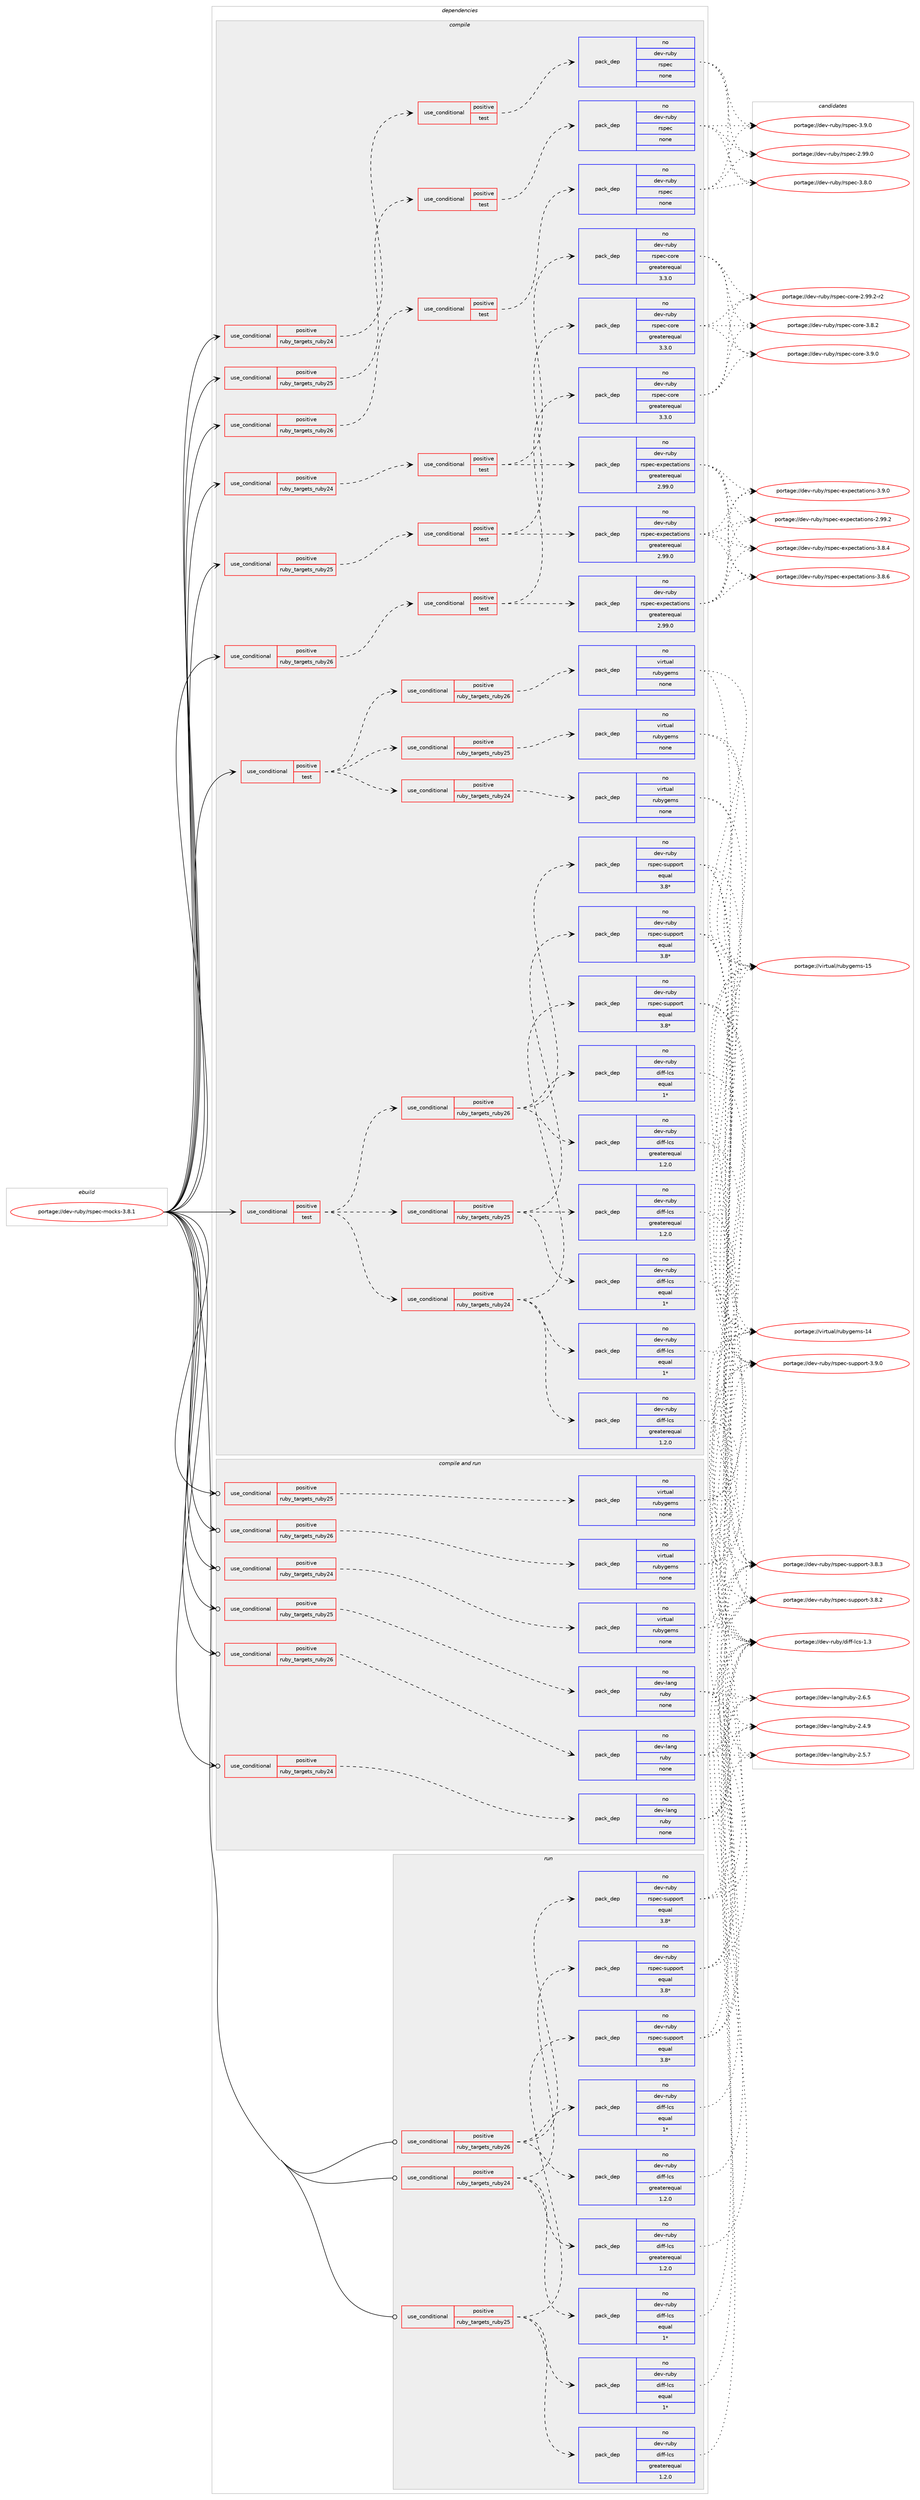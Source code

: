 digraph prolog {

# *************
# Graph options
# *************

newrank=true;
concentrate=true;
compound=true;
graph [rankdir=LR,fontname=Helvetica,fontsize=10,ranksep=1.5];#, ranksep=2.5, nodesep=0.2];
edge  [arrowhead=vee];
node  [fontname=Helvetica,fontsize=10];

# **********
# The ebuild
# **********

subgraph cluster_leftcol {
color=gray;
rank=same;
label=<<i>ebuild</i>>;
id [label="portage://dev-ruby/rspec-mocks-3.8.1", color=red, width=4, href="../dev-ruby/rspec-mocks-3.8.1.svg"];
}

# ****************
# The dependencies
# ****************

subgraph cluster_midcol {
color=gray;
label=<<i>dependencies</i>>;
subgraph cluster_compile {
fillcolor="#eeeeee";
style=filled;
label=<<i>compile</i>>;
subgraph cond62727 {
dependency241600 [label=<<TABLE BORDER="0" CELLBORDER="1" CELLSPACING="0" CELLPADDING="4"><TR><TD ROWSPAN="3" CELLPADDING="10">use_conditional</TD></TR><TR><TD>positive</TD></TR><TR><TD>ruby_targets_ruby24</TD></TR></TABLE>>, shape=none, color=red];
subgraph cond62728 {
dependency241601 [label=<<TABLE BORDER="0" CELLBORDER="1" CELLSPACING="0" CELLPADDING="4"><TR><TD ROWSPAN="3" CELLPADDING="10">use_conditional</TD></TR><TR><TD>positive</TD></TR><TR><TD>test</TD></TR></TABLE>>, shape=none, color=red];
subgraph pack175328 {
dependency241602 [label=<<TABLE BORDER="0" CELLBORDER="1" CELLSPACING="0" CELLPADDING="4" WIDTH="220"><TR><TD ROWSPAN="6" CELLPADDING="30">pack_dep</TD></TR><TR><TD WIDTH="110">no</TD></TR><TR><TD>dev-ruby</TD></TR><TR><TD>rspec</TD></TR><TR><TD>none</TD></TR><TR><TD></TD></TR></TABLE>>, shape=none, color=blue];
}
dependency241601:e -> dependency241602:w [weight=20,style="dashed",arrowhead="vee"];
}
dependency241600:e -> dependency241601:w [weight=20,style="dashed",arrowhead="vee"];
}
id:e -> dependency241600:w [weight=20,style="solid",arrowhead="vee"];
subgraph cond62729 {
dependency241603 [label=<<TABLE BORDER="0" CELLBORDER="1" CELLSPACING="0" CELLPADDING="4"><TR><TD ROWSPAN="3" CELLPADDING="10">use_conditional</TD></TR><TR><TD>positive</TD></TR><TR><TD>ruby_targets_ruby24</TD></TR></TABLE>>, shape=none, color=red];
subgraph cond62730 {
dependency241604 [label=<<TABLE BORDER="0" CELLBORDER="1" CELLSPACING="0" CELLPADDING="4"><TR><TD ROWSPAN="3" CELLPADDING="10">use_conditional</TD></TR><TR><TD>positive</TD></TR><TR><TD>test</TD></TR></TABLE>>, shape=none, color=red];
subgraph pack175329 {
dependency241605 [label=<<TABLE BORDER="0" CELLBORDER="1" CELLSPACING="0" CELLPADDING="4" WIDTH="220"><TR><TD ROWSPAN="6" CELLPADDING="30">pack_dep</TD></TR><TR><TD WIDTH="110">no</TD></TR><TR><TD>dev-ruby</TD></TR><TR><TD>rspec-core</TD></TR><TR><TD>greaterequal</TD></TR><TR><TD>3.3.0</TD></TR></TABLE>>, shape=none, color=blue];
}
dependency241604:e -> dependency241605:w [weight=20,style="dashed",arrowhead="vee"];
subgraph pack175330 {
dependency241606 [label=<<TABLE BORDER="0" CELLBORDER="1" CELLSPACING="0" CELLPADDING="4" WIDTH="220"><TR><TD ROWSPAN="6" CELLPADDING="30">pack_dep</TD></TR><TR><TD WIDTH="110">no</TD></TR><TR><TD>dev-ruby</TD></TR><TR><TD>rspec-expectations</TD></TR><TR><TD>greaterequal</TD></TR><TR><TD>2.99.0</TD></TR></TABLE>>, shape=none, color=blue];
}
dependency241604:e -> dependency241606:w [weight=20,style="dashed",arrowhead="vee"];
}
dependency241603:e -> dependency241604:w [weight=20,style="dashed",arrowhead="vee"];
}
id:e -> dependency241603:w [weight=20,style="solid",arrowhead="vee"];
subgraph cond62731 {
dependency241607 [label=<<TABLE BORDER="0" CELLBORDER="1" CELLSPACING="0" CELLPADDING="4"><TR><TD ROWSPAN="3" CELLPADDING="10">use_conditional</TD></TR><TR><TD>positive</TD></TR><TR><TD>ruby_targets_ruby25</TD></TR></TABLE>>, shape=none, color=red];
subgraph cond62732 {
dependency241608 [label=<<TABLE BORDER="0" CELLBORDER="1" CELLSPACING="0" CELLPADDING="4"><TR><TD ROWSPAN="3" CELLPADDING="10">use_conditional</TD></TR><TR><TD>positive</TD></TR><TR><TD>test</TD></TR></TABLE>>, shape=none, color=red];
subgraph pack175331 {
dependency241609 [label=<<TABLE BORDER="0" CELLBORDER="1" CELLSPACING="0" CELLPADDING="4" WIDTH="220"><TR><TD ROWSPAN="6" CELLPADDING="30">pack_dep</TD></TR><TR><TD WIDTH="110">no</TD></TR><TR><TD>dev-ruby</TD></TR><TR><TD>rspec</TD></TR><TR><TD>none</TD></TR><TR><TD></TD></TR></TABLE>>, shape=none, color=blue];
}
dependency241608:e -> dependency241609:w [weight=20,style="dashed",arrowhead="vee"];
}
dependency241607:e -> dependency241608:w [weight=20,style="dashed",arrowhead="vee"];
}
id:e -> dependency241607:w [weight=20,style="solid",arrowhead="vee"];
subgraph cond62733 {
dependency241610 [label=<<TABLE BORDER="0" CELLBORDER="1" CELLSPACING="0" CELLPADDING="4"><TR><TD ROWSPAN="3" CELLPADDING="10">use_conditional</TD></TR><TR><TD>positive</TD></TR><TR><TD>ruby_targets_ruby25</TD></TR></TABLE>>, shape=none, color=red];
subgraph cond62734 {
dependency241611 [label=<<TABLE BORDER="0" CELLBORDER="1" CELLSPACING="0" CELLPADDING="4"><TR><TD ROWSPAN="3" CELLPADDING="10">use_conditional</TD></TR><TR><TD>positive</TD></TR><TR><TD>test</TD></TR></TABLE>>, shape=none, color=red];
subgraph pack175332 {
dependency241612 [label=<<TABLE BORDER="0" CELLBORDER="1" CELLSPACING="0" CELLPADDING="4" WIDTH="220"><TR><TD ROWSPAN="6" CELLPADDING="30">pack_dep</TD></TR><TR><TD WIDTH="110">no</TD></TR><TR><TD>dev-ruby</TD></TR><TR><TD>rspec-core</TD></TR><TR><TD>greaterequal</TD></TR><TR><TD>3.3.0</TD></TR></TABLE>>, shape=none, color=blue];
}
dependency241611:e -> dependency241612:w [weight=20,style="dashed",arrowhead="vee"];
subgraph pack175333 {
dependency241613 [label=<<TABLE BORDER="0" CELLBORDER="1" CELLSPACING="0" CELLPADDING="4" WIDTH="220"><TR><TD ROWSPAN="6" CELLPADDING="30">pack_dep</TD></TR><TR><TD WIDTH="110">no</TD></TR><TR><TD>dev-ruby</TD></TR><TR><TD>rspec-expectations</TD></TR><TR><TD>greaterequal</TD></TR><TR><TD>2.99.0</TD></TR></TABLE>>, shape=none, color=blue];
}
dependency241611:e -> dependency241613:w [weight=20,style="dashed",arrowhead="vee"];
}
dependency241610:e -> dependency241611:w [weight=20,style="dashed",arrowhead="vee"];
}
id:e -> dependency241610:w [weight=20,style="solid",arrowhead="vee"];
subgraph cond62735 {
dependency241614 [label=<<TABLE BORDER="0" CELLBORDER="1" CELLSPACING="0" CELLPADDING="4"><TR><TD ROWSPAN="3" CELLPADDING="10">use_conditional</TD></TR><TR><TD>positive</TD></TR><TR><TD>ruby_targets_ruby26</TD></TR></TABLE>>, shape=none, color=red];
subgraph cond62736 {
dependency241615 [label=<<TABLE BORDER="0" CELLBORDER="1" CELLSPACING="0" CELLPADDING="4"><TR><TD ROWSPAN="3" CELLPADDING="10">use_conditional</TD></TR><TR><TD>positive</TD></TR><TR><TD>test</TD></TR></TABLE>>, shape=none, color=red];
subgraph pack175334 {
dependency241616 [label=<<TABLE BORDER="0" CELLBORDER="1" CELLSPACING="0" CELLPADDING="4" WIDTH="220"><TR><TD ROWSPAN="6" CELLPADDING="30">pack_dep</TD></TR><TR><TD WIDTH="110">no</TD></TR><TR><TD>dev-ruby</TD></TR><TR><TD>rspec</TD></TR><TR><TD>none</TD></TR><TR><TD></TD></TR></TABLE>>, shape=none, color=blue];
}
dependency241615:e -> dependency241616:w [weight=20,style="dashed",arrowhead="vee"];
}
dependency241614:e -> dependency241615:w [weight=20,style="dashed",arrowhead="vee"];
}
id:e -> dependency241614:w [weight=20,style="solid",arrowhead="vee"];
subgraph cond62737 {
dependency241617 [label=<<TABLE BORDER="0" CELLBORDER="1" CELLSPACING="0" CELLPADDING="4"><TR><TD ROWSPAN="3" CELLPADDING="10">use_conditional</TD></TR><TR><TD>positive</TD></TR><TR><TD>ruby_targets_ruby26</TD></TR></TABLE>>, shape=none, color=red];
subgraph cond62738 {
dependency241618 [label=<<TABLE BORDER="0" CELLBORDER="1" CELLSPACING="0" CELLPADDING="4"><TR><TD ROWSPAN="3" CELLPADDING="10">use_conditional</TD></TR><TR><TD>positive</TD></TR><TR><TD>test</TD></TR></TABLE>>, shape=none, color=red];
subgraph pack175335 {
dependency241619 [label=<<TABLE BORDER="0" CELLBORDER="1" CELLSPACING="0" CELLPADDING="4" WIDTH="220"><TR><TD ROWSPAN="6" CELLPADDING="30">pack_dep</TD></TR><TR><TD WIDTH="110">no</TD></TR><TR><TD>dev-ruby</TD></TR><TR><TD>rspec-core</TD></TR><TR><TD>greaterequal</TD></TR><TR><TD>3.3.0</TD></TR></TABLE>>, shape=none, color=blue];
}
dependency241618:e -> dependency241619:w [weight=20,style="dashed",arrowhead="vee"];
subgraph pack175336 {
dependency241620 [label=<<TABLE BORDER="0" CELLBORDER="1" CELLSPACING="0" CELLPADDING="4" WIDTH="220"><TR><TD ROWSPAN="6" CELLPADDING="30">pack_dep</TD></TR><TR><TD WIDTH="110">no</TD></TR><TR><TD>dev-ruby</TD></TR><TR><TD>rspec-expectations</TD></TR><TR><TD>greaterequal</TD></TR><TR><TD>2.99.0</TD></TR></TABLE>>, shape=none, color=blue];
}
dependency241618:e -> dependency241620:w [weight=20,style="dashed",arrowhead="vee"];
}
dependency241617:e -> dependency241618:w [weight=20,style="dashed",arrowhead="vee"];
}
id:e -> dependency241617:w [weight=20,style="solid",arrowhead="vee"];
subgraph cond62739 {
dependency241621 [label=<<TABLE BORDER="0" CELLBORDER="1" CELLSPACING="0" CELLPADDING="4"><TR><TD ROWSPAN="3" CELLPADDING="10">use_conditional</TD></TR><TR><TD>positive</TD></TR><TR><TD>test</TD></TR></TABLE>>, shape=none, color=red];
subgraph cond62740 {
dependency241622 [label=<<TABLE BORDER="0" CELLBORDER="1" CELLSPACING="0" CELLPADDING="4"><TR><TD ROWSPAN="3" CELLPADDING="10">use_conditional</TD></TR><TR><TD>positive</TD></TR><TR><TD>ruby_targets_ruby24</TD></TR></TABLE>>, shape=none, color=red];
subgraph pack175337 {
dependency241623 [label=<<TABLE BORDER="0" CELLBORDER="1" CELLSPACING="0" CELLPADDING="4" WIDTH="220"><TR><TD ROWSPAN="6" CELLPADDING="30">pack_dep</TD></TR><TR><TD WIDTH="110">no</TD></TR><TR><TD>dev-ruby</TD></TR><TR><TD>rspec-support</TD></TR><TR><TD>equal</TD></TR><TR><TD>3.8*</TD></TR></TABLE>>, shape=none, color=blue];
}
dependency241622:e -> dependency241623:w [weight=20,style="dashed",arrowhead="vee"];
subgraph pack175338 {
dependency241624 [label=<<TABLE BORDER="0" CELLBORDER="1" CELLSPACING="0" CELLPADDING="4" WIDTH="220"><TR><TD ROWSPAN="6" CELLPADDING="30">pack_dep</TD></TR><TR><TD WIDTH="110">no</TD></TR><TR><TD>dev-ruby</TD></TR><TR><TD>diff-lcs</TD></TR><TR><TD>greaterequal</TD></TR><TR><TD>1.2.0</TD></TR></TABLE>>, shape=none, color=blue];
}
dependency241622:e -> dependency241624:w [weight=20,style="dashed",arrowhead="vee"];
subgraph pack175339 {
dependency241625 [label=<<TABLE BORDER="0" CELLBORDER="1" CELLSPACING="0" CELLPADDING="4" WIDTH="220"><TR><TD ROWSPAN="6" CELLPADDING="30">pack_dep</TD></TR><TR><TD WIDTH="110">no</TD></TR><TR><TD>dev-ruby</TD></TR><TR><TD>diff-lcs</TD></TR><TR><TD>equal</TD></TR><TR><TD>1*</TD></TR></TABLE>>, shape=none, color=blue];
}
dependency241622:e -> dependency241625:w [weight=20,style="dashed",arrowhead="vee"];
}
dependency241621:e -> dependency241622:w [weight=20,style="dashed",arrowhead="vee"];
subgraph cond62741 {
dependency241626 [label=<<TABLE BORDER="0" CELLBORDER="1" CELLSPACING="0" CELLPADDING="4"><TR><TD ROWSPAN="3" CELLPADDING="10">use_conditional</TD></TR><TR><TD>positive</TD></TR><TR><TD>ruby_targets_ruby25</TD></TR></TABLE>>, shape=none, color=red];
subgraph pack175340 {
dependency241627 [label=<<TABLE BORDER="0" CELLBORDER="1" CELLSPACING="0" CELLPADDING="4" WIDTH="220"><TR><TD ROWSPAN="6" CELLPADDING="30">pack_dep</TD></TR><TR><TD WIDTH="110">no</TD></TR><TR><TD>dev-ruby</TD></TR><TR><TD>rspec-support</TD></TR><TR><TD>equal</TD></TR><TR><TD>3.8*</TD></TR></TABLE>>, shape=none, color=blue];
}
dependency241626:e -> dependency241627:w [weight=20,style="dashed",arrowhead="vee"];
subgraph pack175341 {
dependency241628 [label=<<TABLE BORDER="0" CELLBORDER="1" CELLSPACING="0" CELLPADDING="4" WIDTH="220"><TR><TD ROWSPAN="6" CELLPADDING="30">pack_dep</TD></TR><TR><TD WIDTH="110">no</TD></TR><TR><TD>dev-ruby</TD></TR><TR><TD>diff-lcs</TD></TR><TR><TD>greaterequal</TD></TR><TR><TD>1.2.0</TD></TR></TABLE>>, shape=none, color=blue];
}
dependency241626:e -> dependency241628:w [weight=20,style="dashed",arrowhead="vee"];
subgraph pack175342 {
dependency241629 [label=<<TABLE BORDER="0" CELLBORDER="1" CELLSPACING="0" CELLPADDING="4" WIDTH="220"><TR><TD ROWSPAN="6" CELLPADDING="30">pack_dep</TD></TR><TR><TD WIDTH="110">no</TD></TR><TR><TD>dev-ruby</TD></TR><TR><TD>diff-lcs</TD></TR><TR><TD>equal</TD></TR><TR><TD>1*</TD></TR></TABLE>>, shape=none, color=blue];
}
dependency241626:e -> dependency241629:w [weight=20,style="dashed",arrowhead="vee"];
}
dependency241621:e -> dependency241626:w [weight=20,style="dashed",arrowhead="vee"];
subgraph cond62742 {
dependency241630 [label=<<TABLE BORDER="0" CELLBORDER="1" CELLSPACING="0" CELLPADDING="4"><TR><TD ROWSPAN="3" CELLPADDING="10">use_conditional</TD></TR><TR><TD>positive</TD></TR><TR><TD>ruby_targets_ruby26</TD></TR></TABLE>>, shape=none, color=red];
subgraph pack175343 {
dependency241631 [label=<<TABLE BORDER="0" CELLBORDER="1" CELLSPACING="0" CELLPADDING="4" WIDTH="220"><TR><TD ROWSPAN="6" CELLPADDING="30">pack_dep</TD></TR><TR><TD WIDTH="110">no</TD></TR><TR><TD>dev-ruby</TD></TR><TR><TD>rspec-support</TD></TR><TR><TD>equal</TD></TR><TR><TD>3.8*</TD></TR></TABLE>>, shape=none, color=blue];
}
dependency241630:e -> dependency241631:w [weight=20,style="dashed",arrowhead="vee"];
subgraph pack175344 {
dependency241632 [label=<<TABLE BORDER="0" CELLBORDER="1" CELLSPACING="0" CELLPADDING="4" WIDTH="220"><TR><TD ROWSPAN="6" CELLPADDING="30">pack_dep</TD></TR><TR><TD WIDTH="110">no</TD></TR><TR><TD>dev-ruby</TD></TR><TR><TD>diff-lcs</TD></TR><TR><TD>greaterequal</TD></TR><TR><TD>1.2.0</TD></TR></TABLE>>, shape=none, color=blue];
}
dependency241630:e -> dependency241632:w [weight=20,style="dashed",arrowhead="vee"];
subgraph pack175345 {
dependency241633 [label=<<TABLE BORDER="0" CELLBORDER="1" CELLSPACING="0" CELLPADDING="4" WIDTH="220"><TR><TD ROWSPAN="6" CELLPADDING="30">pack_dep</TD></TR><TR><TD WIDTH="110">no</TD></TR><TR><TD>dev-ruby</TD></TR><TR><TD>diff-lcs</TD></TR><TR><TD>equal</TD></TR><TR><TD>1*</TD></TR></TABLE>>, shape=none, color=blue];
}
dependency241630:e -> dependency241633:w [weight=20,style="dashed",arrowhead="vee"];
}
dependency241621:e -> dependency241630:w [weight=20,style="dashed",arrowhead="vee"];
}
id:e -> dependency241621:w [weight=20,style="solid",arrowhead="vee"];
subgraph cond62743 {
dependency241634 [label=<<TABLE BORDER="0" CELLBORDER="1" CELLSPACING="0" CELLPADDING="4"><TR><TD ROWSPAN="3" CELLPADDING="10">use_conditional</TD></TR><TR><TD>positive</TD></TR><TR><TD>test</TD></TR></TABLE>>, shape=none, color=red];
subgraph cond62744 {
dependency241635 [label=<<TABLE BORDER="0" CELLBORDER="1" CELLSPACING="0" CELLPADDING="4"><TR><TD ROWSPAN="3" CELLPADDING="10">use_conditional</TD></TR><TR><TD>positive</TD></TR><TR><TD>ruby_targets_ruby24</TD></TR></TABLE>>, shape=none, color=red];
subgraph pack175346 {
dependency241636 [label=<<TABLE BORDER="0" CELLBORDER="1" CELLSPACING="0" CELLPADDING="4" WIDTH="220"><TR><TD ROWSPAN="6" CELLPADDING="30">pack_dep</TD></TR><TR><TD WIDTH="110">no</TD></TR><TR><TD>virtual</TD></TR><TR><TD>rubygems</TD></TR><TR><TD>none</TD></TR><TR><TD></TD></TR></TABLE>>, shape=none, color=blue];
}
dependency241635:e -> dependency241636:w [weight=20,style="dashed",arrowhead="vee"];
}
dependency241634:e -> dependency241635:w [weight=20,style="dashed",arrowhead="vee"];
subgraph cond62745 {
dependency241637 [label=<<TABLE BORDER="0" CELLBORDER="1" CELLSPACING="0" CELLPADDING="4"><TR><TD ROWSPAN="3" CELLPADDING="10">use_conditional</TD></TR><TR><TD>positive</TD></TR><TR><TD>ruby_targets_ruby25</TD></TR></TABLE>>, shape=none, color=red];
subgraph pack175347 {
dependency241638 [label=<<TABLE BORDER="0" CELLBORDER="1" CELLSPACING="0" CELLPADDING="4" WIDTH="220"><TR><TD ROWSPAN="6" CELLPADDING="30">pack_dep</TD></TR><TR><TD WIDTH="110">no</TD></TR><TR><TD>virtual</TD></TR><TR><TD>rubygems</TD></TR><TR><TD>none</TD></TR><TR><TD></TD></TR></TABLE>>, shape=none, color=blue];
}
dependency241637:e -> dependency241638:w [weight=20,style="dashed",arrowhead="vee"];
}
dependency241634:e -> dependency241637:w [weight=20,style="dashed",arrowhead="vee"];
subgraph cond62746 {
dependency241639 [label=<<TABLE BORDER="0" CELLBORDER="1" CELLSPACING="0" CELLPADDING="4"><TR><TD ROWSPAN="3" CELLPADDING="10">use_conditional</TD></TR><TR><TD>positive</TD></TR><TR><TD>ruby_targets_ruby26</TD></TR></TABLE>>, shape=none, color=red];
subgraph pack175348 {
dependency241640 [label=<<TABLE BORDER="0" CELLBORDER="1" CELLSPACING="0" CELLPADDING="4" WIDTH="220"><TR><TD ROWSPAN="6" CELLPADDING="30">pack_dep</TD></TR><TR><TD WIDTH="110">no</TD></TR><TR><TD>virtual</TD></TR><TR><TD>rubygems</TD></TR><TR><TD>none</TD></TR><TR><TD></TD></TR></TABLE>>, shape=none, color=blue];
}
dependency241639:e -> dependency241640:w [weight=20,style="dashed",arrowhead="vee"];
}
dependency241634:e -> dependency241639:w [weight=20,style="dashed",arrowhead="vee"];
}
id:e -> dependency241634:w [weight=20,style="solid",arrowhead="vee"];
}
subgraph cluster_compileandrun {
fillcolor="#eeeeee";
style=filled;
label=<<i>compile and run</i>>;
subgraph cond62747 {
dependency241641 [label=<<TABLE BORDER="0" CELLBORDER="1" CELLSPACING="0" CELLPADDING="4"><TR><TD ROWSPAN="3" CELLPADDING="10">use_conditional</TD></TR><TR><TD>positive</TD></TR><TR><TD>ruby_targets_ruby24</TD></TR></TABLE>>, shape=none, color=red];
subgraph pack175349 {
dependency241642 [label=<<TABLE BORDER="0" CELLBORDER="1" CELLSPACING="0" CELLPADDING="4" WIDTH="220"><TR><TD ROWSPAN="6" CELLPADDING="30">pack_dep</TD></TR><TR><TD WIDTH="110">no</TD></TR><TR><TD>dev-lang</TD></TR><TR><TD>ruby</TD></TR><TR><TD>none</TD></TR><TR><TD></TD></TR></TABLE>>, shape=none, color=blue];
}
dependency241641:e -> dependency241642:w [weight=20,style="dashed",arrowhead="vee"];
}
id:e -> dependency241641:w [weight=20,style="solid",arrowhead="odotvee"];
subgraph cond62748 {
dependency241643 [label=<<TABLE BORDER="0" CELLBORDER="1" CELLSPACING="0" CELLPADDING="4"><TR><TD ROWSPAN="3" CELLPADDING="10">use_conditional</TD></TR><TR><TD>positive</TD></TR><TR><TD>ruby_targets_ruby24</TD></TR></TABLE>>, shape=none, color=red];
subgraph pack175350 {
dependency241644 [label=<<TABLE BORDER="0" CELLBORDER="1" CELLSPACING="0" CELLPADDING="4" WIDTH="220"><TR><TD ROWSPAN="6" CELLPADDING="30">pack_dep</TD></TR><TR><TD WIDTH="110">no</TD></TR><TR><TD>virtual</TD></TR><TR><TD>rubygems</TD></TR><TR><TD>none</TD></TR><TR><TD></TD></TR></TABLE>>, shape=none, color=blue];
}
dependency241643:e -> dependency241644:w [weight=20,style="dashed",arrowhead="vee"];
}
id:e -> dependency241643:w [weight=20,style="solid",arrowhead="odotvee"];
subgraph cond62749 {
dependency241645 [label=<<TABLE BORDER="0" CELLBORDER="1" CELLSPACING="0" CELLPADDING="4"><TR><TD ROWSPAN="3" CELLPADDING="10">use_conditional</TD></TR><TR><TD>positive</TD></TR><TR><TD>ruby_targets_ruby25</TD></TR></TABLE>>, shape=none, color=red];
subgraph pack175351 {
dependency241646 [label=<<TABLE BORDER="0" CELLBORDER="1" CELLSPACING="0" CELLPADDING="4" WIDTH="220"><TR><TD ROWSPAN="6" CELLPADDING="30">pack_dep</TD></TR><TR><TD WIDTH="110">no</TD></TR><TR><TD>dev-lang</TD></TR><TR><TD>ruby</TD></TR><TR><TD>none</TD></TR><TR><TD></TD></TR></TABLE>>, shape=none, color=blue];
}
dependency241645:e -> dependency241646:w [weight=20,style="dashed",arrowhead="vee"];
}
id:e -> dependency241645:w [weight=20,style="solid",arrowhead="odotvee"];
subgraph cond62750 {
dependency241647 [label=<<TABLE BORDER="0" CELLBORDER="1" CELLSPACING="0" CELLPADDING="4"><TR><TD ROWSPAN="3" CELLPADDING="10">use_conditional</TD></TR><TR><TD>positive</TD></TR><TR><TD>ruby_targets_ruby25</TD></TR></TABLE>>, shape=none, color=red];
subgraph pack175352 {
dependency241648 [label=<<TABLE BORDER="0" CELLBORDER="1" CELLSPACING="0" CELLPADDING="4" WIDTH="220"><TR><TD ROWSPAN="6" CELLPADDING="30">pack_dep</TD></TR><TR><TD WIDTH="110">no</TD></TR><TR><TD>virtual</TD></TR><TR><TD>rubygems</TD></TR><TR><TD>none</TD></TR><TR><TD></TD></TR></TABLE>>, shape=none, color=blue];
}
dependency241647:e -> dependency241648:w [weight=20,style="dashed",arrowhead="vee"];
}
id:e -> dependency241647:w [weight=20,style="solid",arrowhead="odotvee"];
subgraph cond62751 {
dependency241649 [label=<<TABLE BORDER="0" CELLBORDER="1" CELLSPACING="0" CELLPADDING="4"><TR><TD ROWSPAN="3" CELLPADDING="10">use_conditional</TD></TR><TR><TD>positive</TD></TR><TR><TD>ruby_targets_ruby26</TD></TR></TABLE>>, shape=none, color=red];
subgraph pack175353 {
dependency241650 [label=<<TABLE BORDER="0" CELLBORDER="1" CELLSPACING="0" CELLPADDING="4" WIDTH="220"><TR><TD ROWSPAN="6" CELLPADDING="30">pack_dep</TD></TR><TR><TD WIDTH="110">no</TD></TR><TR><TD>dev-lang</TD></TR><TR><TD>ruby</TD></TR><TR><TD>none</TD></TR><TR><TD></TD></TR></TABLE>>, shape=none, color=blue];
}
dependency241649:e -> dependency241650:w [weight=20,style="dashed",arrowhead="vee"];
}
id:e -> dependency241649:w [weight=20,style="solid",arrowhead="odotvee"];
subgraph cond62752 {
dependency241651 [label=<<TABLE BORDER="0" CELLBORDER="1" CELLSPACING="0" CELLPADDING="4"><TR><TD ROWSPAN="3" CELLPADDING="10">use_conditional</TD></TR><TR><TD>positive</TD></TR><TR><TD>ruby_targets_ruby26</TD></TR></TABLE>>, shape=none, color=red];
subgraph pack175354 {
dependency241652 [label=<<TABLE BORDER="0" CELLBORDER="1" CELLSPACING="0" CELLPADDING="4" WIDTH="220"><TR><TD ROWSPAN="6" CELLPADDING="30">pack_dep</TD></TR><TR><TD WIDTH="110">no</TD></TR><TR><TD>virtual</TD></TR><TR><TD>rubygems</TD></TR><TR><TD>none</TD></TR><TR><TD></TD></TR></TABLE>>, shape=none, color=blue];
}
dependency241651:e -> dependency241652:w [weight=20,style="dashed",arrowhead="vee"];
}
id:e -> dependency241651:w [weight=20,style="solid",arrowhead="odotvee"];
}
subgraph cluster_run {
fillcolor="#eeeeee";
style=filled;
label=<<i>run</i>>;
subgraph cond62753 {
dependency241653 [label=<<TABLE BORDER="0" CELLBORDER="1" CELLSPACING="0" CELLPADDING="4"><TR><TD ROWSPAN="3" CELLPADDING="10">use_conditional</TD></TR><TR><TD>positive</TD></TR><TR><TD>ruby_targets_ruby24</TD></TR></TABLE>>, shape=none, color=red];
subgraph pack175355 {
dependency241654 [label=<<TABLE BORDER="0" CELLBORDER="1" CELLSPACING="0" CELLPADDING="4" WIDTH="220"><TR><TD ROWSPAN="6" CELLPADDING="30">pack_dep</TD></TR><TR><TD WIDTH="110">no</TD></TR><TR><TD>dev-ruby</TD></TR><TR><TD>rspec-support</TD></TR><TR><TD>equal</TD></TR><TR><TD>3.8*</TD></TR></TABLE>>, shape=none, color=blue];
}
dependency241653:e -> dependency241654:w [weight=20,style="dashed",arrowhead="vee"];
subgraph pack175356 {
dependency241655 [label=<<TABLE BORDER="0" CELLBORDER="1" CELLSPACING="0" CELLPADDING="4" WIDTH="220"><TR><TD ROWSPAN="6" CELLPADDING="30">pack_dep</TD></TR><TR><TD WIDTH="110">no</TD></TR><TR><TD>dev-ruby</TD></TR><TR><TD>diff-lcs</TD></TR><TR><TD>greaterequal</TD></TR><TR><TD>1.2.0</TD></TR></TABLE>>, shape=none, color=blue];
}
dependency241653:e -> dependency241655:w [weight=20,style="dashed",arrowhead="vee"];
subgraph pack175357 {
dependency241656 [label=<<TABLE BORDER="0" CELLBORDER="1" CELLSPACING="0" CELLPADDING="4" WIDTH="220"><TR><TD ROWSPAN="6" CELLPADDING="30">pack_dep</TD></TR><TR><TD WIDTH="110">no</TD></TR><TR><TD>dev-ruby</TD></TR><TR><TD>diff-lcs</TD></TR><TR><TD>equal</TD></TR><TR><TD>1*</TD></TR></TABLE>>, shape=none, color=blue];
}
dependency241653:e -> dependency241656:w [weight=20,style="dashed",arrowhead="vee"];
}
id:e -> dependency241653:w [weight=20,style="solid",arrowhead="odot"];
subgraph cond62754 {
dependency241657 [label=<<TABLE BORDER="0" CELLBORDER="1" CELLSPACING="0" CELLPADDING="4"><TR><TD ROWSPAN="3" CELLPADDING="10">use_conditional</TD></TR><TR><TD>positive</TD></TR><TR><TD>ruby_targets_ruby25</TD></TR></TABLE>>, shape=none, color=red];
subgraph pack175358 {
dependency241658 [label=<<TABLE BORDER="0" CELLBORDER="1" CELLSPACING="0" CELLPADDING="4" WIDTH="220"><TR><TD ROWSPAN="6" CELLPADDING="30">pack_dep</TD></TR><TR><TD WIDTH="110">no</TD></TR><TR><TD>dev-ruby</TD></TR><TR><TD>rspec-support</TD></TR><TR><TD>equal</TD></TR><TR><TD>3.8*</TD></TR></TABLE>>, shape=none, color=blue];
}
dependency241657:e -> dependency241658:w [weight=20,style="dashed",arrowhead="vee"];
subgraph pack175359 {
dependency241659 [label=<<TABLE BORDER="0" CELLBORDER="1" CELLSPACING="0" CELLPADDING="4" WIDTH="220"><TR><TD ROWSPAN="6" CELLPADDING="30">pack_dep</TD></TR><TR><TD WIDTH="110">no</TD></TR><TR><TD>dev-ruby</TD></TR><TR><TD>diff-lcs</TD></TR><TR><TD>greaterequal</TD></TR><TR><TD>1.2.0</TD></TR></TABLE>>, shape=none, color=blue];
}
dependency241657:e -> dependency241659:w [weight=20,style="dashed",arrowhead="vee"];
subgraph pack175360 {
dependency241660 [label=<<TABLE BORDER="0" CELLBORDER="1" CELLSPACING="0" CELLPADDING="4" WIDTH="220"><TR><TD ROWSPAN="6" CELLPADDING="30">pack_dep</TD></TR><TR><TD WIDTH="110">no</TD></TR><TR><TD>dev-ruby</TD></TR><TR><TD>diff-lcs</TD></TR><TR><TD>equal</TD></TR><TR><TD>1*</TD></TR></TABLE>>, shape=none, color=blue];
}
dependency241657:e -> dependency241660:w [weight=20,style="dashed",arrowhead="vee"];
}
id:e -> dependency241657:w [weight=20,style="solid",arrowhead="odot"];
subgraph cond62755 {
dependency241661 [label=<<TABLE BORDER="0" CELLBORDER="1" CELLSPACING="0" CELLPADDING="4"><TR><TD ROWSPAN="3" CELLPADDING="10">use_conditional</TD></TR><TR><TD>positive</TD></TR><TR><TD>ruby_targets_ruby26</TD></TR></TABLE>>, shape=none, color=red];
subgraph pack175361 {
dependency241662 [label=<<TABLE BORDER="0" CELLBORDER="1" CELLSPACING="0" CELLPADDING="4" WIDTH="220"><TR><TD ROWSPAN="6" CELLPADDING="30">pack_dep</TD></TR><TR><TD WIDTH="110">no</TD></TR><TR><TD>dev-ruby</TD></TR><TR><TD>rspec-support</TD></TR><TR><TD>equal</TD></TR><TR><TD>3.8*</TD></TR></TABLE>>, shape=none, color=blue];
}
dependency241661:e -> dependency241662:w [weight=20,style="dashed",arrowhead="vee"];
subgraph pack175362 {
dependency241663 [label=<<TABLE BORDER="0" CELLBORDER="1" CELLSPACING="0" CELLPADDING="4" WIDTH="220"><TR><TD ROWSPAN="6" CELLPADDING="30">pack_dep</TD></TR><TR><TD WIDTH="110">no</TD></TR><TR><TD>dev-ruby</TD></TR><TR><TD>diff-lcs</TD></TR><TR><TD>greaterequal</TD></TR><TR><TD>1.2.0</TD></TR></TABLE>>, shape=none, color=blue];
}
dependency241661:e -> dependency241663:w [weight=20,style="dashed",arrowhead="vee"];
subgraph pack175363 {
dependency241664 [label=<<TABLE BORDER="0" CELLBORDER="1" CELLSPACING="0" CELLPADDING="4" WIDTH="220"><TR><TD ROWSPAN="6" CELLPADDING="30">pack_dep</TD></TR><TR><TD WIDTH="110">no</TD></TR><TR><TD>dev-ruby</TD></TR><TR><TD>diff-lcs</TD></TR><TR><TD>equal</TD></TR><TR><TD>1*</TD></TR></TABLE>>, shape=none, color=blue];
}
dependency241661:e -> dependency241664:w [weight=20,style="dashed",arrowhead="vee"];
}
id:e -> dependency241661:w [weight=20,style="solid",arrowhead="odot"];
}
}

# **************
# The candidates
# **************

subgraph cluster_choices {
rank=same;
color=gray;
label=<<i>candidates</i>>;

subgraph choice175328 {
color=black;
nodesep=1;
choiceportage1001011184511411798121471141151121019945504657574648 [label="portage://dev-ruby/rspec-2.99.0", color=red, width=4,href="../dev-ruby/rspec-2.99.0.svg"];
choiceportage10010111845114117981214711411511210199455146564648 [label="portage://dev-ruby/rspec-3.8.0", color=red, width=4,href="../dev-ruby/rspec-3.8.0.svg"];
choiceportage10010111845114117981214711411511210199455146574648 [label="portage://dev-ruby/rspec-3.9.0", color=red, width=4,href="../dev-ruby/rspec-3.9.0.svg"];
dependency241602:e -> choiceportage1001011184511411798121471141151121019945504657574648:w [style=dotted,weight="100"];
dependency241602:e -> choiceportage10010111845114117981214711411511210199455146564648:w [style=dotted,weight="100"];
dependency241602:e -> choiceportage10010111845114117981214711411511210199455146574648:w [style=dotted,weight="100"];
}
subgraph choice175329 {
color=black;
nodesep=1;
choiceportage100101118451141179812147114115112101994599111114101455046575746504511450 [label="portage://dev-ruby/rspec-core-2.99.2-r2", color=red, width=4,href="../dev-ruby/rspec-core-2.99.2-r2.svg"];
choiceportage100101118451141179812147114115112101994599111114101455146564650 [label="portage://dev-ruby/rspec-core-3.8.2", color=red, width=4,href="../dev-ruby/rspec-core-3.8.2.svg"];
choiceportage100101118451141179812147114115112101994599111114101455146574648 [label="portage://dev-ruby/rspec-core-3.9.0", color=red, width=4,href="../dev-ruby/rspec-core-3.9.0.svg"];
dependency241605:e -> choiceportage100101118451141179812147114115112101994599111114101455046575746504511450:w [style=dotted,weight="100"];
dependency241605:e -> choiceportage100101118451141179812147114115112101994599111114101455146564650:w [style=dotted,weight="100"];
dependency241605:e -> choiceportage100101118451141179812147114115112101994599111114101455146574648:w [style=dotted,weight="100"];
}
subgraph choice175330 {
color=black;
nodesep=1;
choiceportage1001011184511411798121471141151121019945101120112101991169711610511111011545504657574650 [label="portage://dev-ruby/rspec-expectations-2.99.2", color=red, width=4,href="../dev-ruby/rspec-expectations-2.99.2.svg"];
choiceportage10010111845114117981214711411511210199451011201121019911697116105111110115455146564652 [label="portage://dev-ruby/rspec-expectations-3.8.4", color=red, width=4,href="../dev-ruby/rspec-expectations-3.8.4.svg"];
choiceportage10010111845114117981214711411511210199451011201121019911697116105111110115455146564654 [label="portage://dev-ruby/rspec-expectations-3.8.6", color=red, width=4,href="../dev-ruby/rspec-expectations-3.8.6.svg"];
choiceportage10010111845114117981214711411511210199451011201121019911697116105111110115455146574648 [label="portage://dev-ruby/rspec-expectations-3.9.0", color=red, width=4,href="../dev-ruby/rspec-expectations-3.9.0.svg"];
dependency241606:e -> choiceportage1001011184511411798121471141151121019945101120112101991169711610511111011545504657574650:w [style=dotted,weight="100"];
dependency241606:e -> choiceportage10010111845114117981214711411511210199451011201121019911697116105111110115455146564652:w [style=dotted,weight="100"];
dependency241606:e -> choiceportage10010111845114117981214711411511210199451011201121019911697116105111110115455146564654:w [style=dotted,weight="100"];
dependency241606:e -> choiceportage10010111845114117981214711411511210199451011201121019911697116105111110115455146574648:w [style=dotted,weight="100"];
}
subgraph choice175331 {
color=black;
nodesep=1;
choiceportage1001011184511411798121471141151121019945504657574648 [label="portage://dev-ruby/rspec-2.99.0", color=red, width=4,href="../dev-ruby/rspec-2.99.0.svg"];
choiceportage10010111845114117981214711411511210199455146564648 [label="portage://dev-ruby/rspec-3.8.0", color=red, width=4,href="../dev-ruby/rspec-3.8.0.svg"];
choiceportage10010111845114117981214711411511210199455146574648 [label="portage://dev-ruby/rspec-3.9.0", color=red, width=4,href="../dev-ruby/rspec-3.9.0.svg"];
dependency241609:e -> choiceportage1001011184511411798121471141151121019945504657574648:w [style=dotted,weight="100"];
dependency241609:e -> choiceportage10010111845114117981214711411511210199455146564648:w [style=dotted,weight="100"];
dependency241609:e -> choiceportage10010111845114117981214711411511210199455146574648:w [style=dotted,weight="100"];
}
subgraph choice175332 {
color=black;
nodesep=1;
choiceportage100101118451141179812147114115112101994599111114101455046575746504511450 [label="portage://dev-ruby/rspec-core-2.99.2-r2", color=red, width=4,href="../dev-ruby/rspec-core-2.99.2-r2.svg"];
choiceportage100101118451141179812147114115112101994599111114101455146564650 [label="portage://dev-ruby/rspec-core-3.8.2", color=red, width=4,href="../dev-ruby/rspec-core-3.8.2.svg"];
choiceportage100101118451141179812147114115112101994599111114101455146574648 [label="portage://dev-ruby/rspec-core-3.9.0", color=red, width=4,href="../dev-ruby/rspec-core-3.9.0.svg"];
dependency241612:e -> choiceportage100101118451141179812147114115112101994599111114101455046575746504511450:w [style=dotted,weight="100"];
dependency241612:e -> choiceportage100101118451141179812147114115112101994599111114101455146564650:w [style=dotted,weight="100"];
dependency241612:e -> choiceportage100101118451141179812147114115112101994599111114101455146574648:w [style=dotted,weight="100"];
}
subgraph choice175333 {
color=black;
nodesep=1;
choiceportage1001011184511411798121471141151121019945101120112101991169711610511111011545504657574650 [label="portage://dev-ruby/rspec-expectations-2.99.2", color=red, width=4,href="../dev-ruby/rspec-expectations-2.99.2.svg"];
choiceportage10010111845114117981214711411511210199451011201121019911697116105111110115455146564652 [label="portage://dev-ruby/rspec-expectations-3.8.4", color=red, width=4,href="../dev-ruby/rspec-expectations-3.8.4.svg"];
choiceportage10010111845114117981214711411511210199451011201121019911697116105111110115455146564654 [label="portage://dev-ruby/rspec-expectations-3.8.6", color=red, width=4,href="../dev-ruby/rspec-expectations-3.8.6.svg"];
choiceportage10010111845114117981214711411511210199451011201121019911697116105111110115455146574648 [label="portage://dev-ruby/rspec-expectations-3.9.0", color=red, width=4,href="../dev-ruby/rspec-expectations-3.9.0.svg"];
dependency241613:e -> choiceportage1001011184511411798121471141151121019945101120112101991169711610511111011545504657574650:w [style=dotted,weight="100"];
dependency241613:e -> choiceportage10010111845114117981214711411511210199451011201121019911697116105111110115455146564652:w [style=dotted,weight="100"];
dependency241613:e -> choiceportage10010111845114117981214711411511210199451011201121019911697116105111110115455146564654:w [style=dotted,weight="100"];
dependency241613:e -> choiceportage10010111845114117981214711411511210199451011201121019911697116105111110115455146574648:w [style=dotted,weight="100"];
}
subgraph choice175334 {
color=black;
nodesep=1;
choiceportage1001011184511411798121471141151121019945504657574648 [label="portage://dev-ruby/rspec-2.99.0", color=red, width=4,href="../dev-ruby/rspec-2.99.0.svg"];
choiceportage10010111845114117981214711411511210199455146564648 [label="portage://dev-ruby/rspec-3.8.0", color=red, width=4,href="../dev-ruby/rspec-3.8.0.svg"];
choiceportage10010111845114117981214711411511210199455146574648 [label="portage://dev-ruby/rspec-3.9.0", color=red, width=4,href="../dev-ruby/rspec-3.9.0.svg"];
dependency241616:e -> choiceportage1001011184511411798121471141151121019945504657574648:w [style=dotted,weight="100"];
dependency241616:e -> choiceportage10010111845114117981214711411511210199455146564648:w [style=dotted,weight="100"];
dependency241616:e -> choiceportage10010111845114117981214711411511210199455146574648:w [style=dotted,weight="100"];
}
subgraph choice175335 {
color=black;
nodesep=1;
choiceportage100101118451141179812147114115112101994599111114101455046575746504511450 [label="portage://dev-ruby/rspec-core-2.99.2-r2", color=red, width=4,href="../dev-ruby/rspec-core-2.99.2-r2.svg"];
choiceportage100101118451141179812147114115112101994599111114101455146564650 [label="portage://dev-ruby/rspec-core-3.8.2", color=red, width=4,href="../dev-ruby/rspec-core-3.8.2.svg"];
choiceportage100101118451141179812147114115112101994599111114101455146574648 [label="portage://dev-ruby/rspec-core-3.9.0", color=red, width=4,href="../dev-ruby/rspec-core-3.9.0.svg"];
dependency241619:e -> choiceportage100101118451141179812147114115112101994599111114101455046575746504511450:w [style=dotted,weight="100"];
dependency241619:e -> choiceportage100101118451141179812147114115112101994599111114101455146564650:w [style=dotted,weight="100"];
dependency241619:e -> choiceportage100101118451141179812147114115112101994599111114101455146574648:w [style=dotted,weight="100"];
}
subgraph choice175336 {
color=black;
nodesep=1;
choiceportage1001011184511411798121471141151121019945101120112101991169711610511111011545504657574650 [label="portage://dev-ruby/rspec-expectations-2.99.2", color=red, width=4,href="../dev-ruby/rspec-expectations-2.99.2.svg"];
choiceportage10010111845114117981214711411511210199451011201121019911697116105111110115455146564652 [label="portage://dev-ruby/rspec-expectations-3.8.4", color=red, width=4,href="../dev-ruby/rspec-expectations-3.8.4.svg"];
choiceportage10010111845114117981214711411511210199451011201121019911697116105111110115455146564654 [label="portage://dev-ruby/rspec-expectations-3.8.6", color=red, width=4,href="../dev-ruby/rspec-expectations-3.8.6.svg"];
choiceportage10010111845114117981214711411511210199451011201121019911697116105111110115455146574648 [label="portage://dev-ruby/rspec-expectations-3.9.0", color=red, width=4,href="../dev-ruby/rspec-expectations-3.9.0.svg"];
dependency241620:e -> choiceportage1001011184511411798121471141151121019945101120112101991169711610511111011545504657574650:w [style=dotted,weight="100"];
dependency241620:e -> choiceportage10010111845114117981214711411511210199451011201121019911697116105111110115455146564652:w [style=dotted,weight="100"];
dependency241620:e -> choiceportage10010111845114117981214711411511210199451011201121019911697116105111110115455146564654:w [style=dotted,weight="100"];
dependency241620:e -> choiceportage10010111845114117981214711411511210199451011201121019911697116105111110115455146574648:w [style=dotted,weight="100"];
}
subgraph choice175337 {
color=black;
nodesep=1;
choiceportage1001011184511411798121471141151121019945115117112112111114116455146564650 [label="portage://dev-ruby/rspec-support-3.8.2", color=red, width=4,href="../dev-ruby/rspec-support-3.8.2.svg"];
choiceportage1001011184511411798121471141151121019945115117112112111114116455146564651 [label="portage://dev-ruby/rspec-support-3.8.3", color=red, width=4,href="../dev-ruby/rspec-support-3.8.3.svg"];
choiceportage1001011184511411798121471141151121019945115117112112111114116455146574648 [label="portage://dev-ruby/rspec-support-3.9.0", color=red, width=4,href="../dev-ruby/rspec-support-3.9.0.svg"];
dependency241623:e -> choiceportage1001011184511411798121471141151121019945115117112112111114116455146564650:w [style=dotted,weight="100"];
dependency241623:e -> choiceportage1001011184511411798121471141151121019945115117112112111114116455146564651:w [style=dotted,weight="100"];
dependency241623:e -> choiceportage1001011184511411798121471141151121019945115117112112111114116455146574648:w [style=dotted,weight="100"];
}
subgraph choice175338 {
color=black;
nodesep=1;
choiceportage100101118451141179812147100105102102451089911545494651 [label="portage://dev-ruby/diff-lcs-1.3", color=red, width=4,href="../dev-ruby/diff-lcs-1.3.svg"];
dependency241624:e -> choiceportage100101118451141179812147100105102102451089911545494651:w [style=dotted,weight="100"];
}
subgraph choice175339 {
color=black;
nodesep=1;
choiceportage100101118451141179812147100105102102451089911545494651 [label="portage://dev-ruby/diff-lcs-1.3", color=red, width=4,href="../dev-ruby/diff-lcs-1.3.svg"];
dependency241625:e -> choiceportage100101118451141179812147100105102102451089911545494651:w [style=dotted,weight="100"];
}
subgraph choice175340 {
color=black;
nodesep=1;
choiceportage1001011184511411798121471141151121019945115117112112111114116455146564650 [label="portage://dev-ruby/rspec-support-3.8.2", color=red, width=4,href="../dev-ruby/rspec-support-3.8.2.svg"];
choiceportage1001011184511411798121471141151121019945115117112112111114116455146564651 [label="portage://dev-ruby/rspec-support-3.8.3", color=red, width=4,href="../dev-ruby/rspec-support-3.8.3.svg"];
choiceportage1001011184511411798121471141151121019945115117112112111114116455146574648 [label="portage://dev-ruby/rspec-support-3.9.0", color=red, width=4,href="../dev-ruby/rspec-support-3.9.0.svg"];
dependency241627:e -> choiceportage1001011184511411798121471141151121019945115117112112111114116455146564650:w [style=dotted,weight="100"];
dependency241627:e -> choiceportage1001011184511411798121471141151121019945115117112112111114116455146564651:w [style=dotted,weight="100"];
dependency241627:e -> choiceportage1001011184511411798121471141151121019945115117112112111114116455146574648:w [style=dotted,weight="100"];
}
subgraph choice175341 {
color=black;
nodesep=1;
choiceportage100101118451141179812147100105102102451089911545494651 [label="portage://dev-ruby/diff-lcs-1.3", color=red, width=4,href="../dev-ruby/diff-lcs-1.3.svg"];
dependency241628:e -> choiceportage100101118451141179812147100105102102451089911545494651:w [style=dotted,weight="100"];
}
subgraph choice175342 {
color=black;
nodesep=1;
choiceportage100101118451141179812147100105102102451089911545494651 [label="portage://dev-ruby/diff-lcs-1.3", color=red, width=4,href="../dev-ruby/diff-lcs-1.3.svg"];
dependency241629:e -> choiceportage100101118451141179812147100105102102451089911545494651:w [style=dotted,weight="100"];
}
subgraph choice175343 {
color=black;
nodesep=1;
choiceportage1001011184511411798121471141151121019945115117112112111114116455146564650 [label="portage://dev-ruby/rspec-support-3.8.2", color=red, width=4,href="../dev-ruby/rspec-support-3.8.2.svg"];
choiceportage1001011184511411798121471141151121019945115117112112111114116455146564651 [label="portage://dev-ruby/rspec-support-3.8.3", color=red, width=4,href="../dev-ruby/rspec-support-3.8.3.svg"];
choiceportage1001011184511411798121471141151121019945115117112112111114116455146574648 [label="portage://dev-ruby/rspec-support-3.9.0", color=red, width=4,href="../dev-ruby/rspec-support-3.9.0.svg"];
dependency241631:e -> choiceportage1001011184511411798121471141151121019945115117112112111114116455146564650:w [style=dotted,weight="100"];
dependency241631:e -> choiceportage1001011184511411798121471141151121019945115117112112111114116455146564651:w [style=dotted,weight="100"];
dependency241631:e -> choiceportage1001011184511411798121471141151121019945115117112112111114116455146574648:w [style=dotted,weight="100"];
}
subgraph choice175344 {
color=black;
nodesep=1;
choiceportage100101118451141179812147100105102102451089911545494651 [label="portage://dev-ruby/diff-lcs-1.3", color=red, width=4,href="../dev-ruby/diff-lcs-1.3.svg"];
dependency241632:e -> choiceportage100101118451141179812147100105102102451089911545494651:w [style=dotted,weight="100"];
}
subgraph choice175345 {
color=black;
nodesep=1;
choiceportage100101118451141179812147100105102102451089911545494651 [label="portage://dev-ruby/diff-lcs-1.3", color=red, width=4,href="../dev-ruby/diff-lcs-1.3.svg"];
dependency241633:e -> choiceportage100101118451141179812147100105102102451089911545494651:w [style=dotted,weight="100"];
}
subgraph choice175346 {
color=black;
nodesep=1;
choiceportage118105114116117971084711411798121103101109115454952 [label="portage://virtual/rubygems-14", color=red, width=4,href="../virtual/rubygems-14.svg"];
choiceportage118105114116117971084711411798121103101109115454953 [label="portage://virtual/rubygems-15", color=red, width=4,href="../virtual/rubygems-15.svg"];
dependency241636:e -> choiceportage118105114116117971084711411798121103101109115454952:w [style=dotted,weight="100"];
dependency241636:e -> choiceportage118105114116117971084711411798121103101109115454953:w [style=dotted,weight="100"];
}
subgraph choice175347 {
color=black;
nodesep=1;
choiceportage118105114116117971084711411798121103101109115454952 [label="portage://virtual/rubygems-14", color=red, width=4,href="../virtual/rubygems-14.svg"];
choiceportage118105114116117971084711411798121103101109115454953 [label="portage://virtual/rubygems-15", color=red, width=4,href="../virtual/rubygems-15.svg"];
dependency241638:e -> choiceportage118105114116117971084711411798121103101109115454952:w [style=dotted,weight="100"];
dependency241638:e -> choiceportage118105114116117971084711411798121103101109115454953:w [style=dotted,weight="100"];
}
subgraph choice175348 {
color=black;
nodesep=1;
choiceportage118105114116117971084711411798121103101109115454952 [label="portage://virtual/rubygems-14", color=red, width=4,href="../virtual/rubygems-14.svg"];
choiceportage118105114116117971084711411798121103101109115454953 [label="portage://virtual/rubygems-15", color=red, width=4,href="../virtual/rubygems-15.svg"];
dependency241640:e -> choiceportage118105114116117971084711411798121103101109115454952:w [style=dotted,weight="100"];
dependency241640:e -> choiceportage118105114116117971084711411798121103101109115454953:w [style=dotted,weight="100"];
}
subgraph choice175349 {
color=black;
nodesep=1;
choiceportage10010111845108971101034711411798121455046524657 [label="portage://dev-lang/ruby-2.4.9", color=red, width=4,href="../dev-lang/ruby-2.4.9.svg"];
choiceportage10010111845108971101034711411798121455046534655 [label="portage://dev-lang/ruby-2.5.7", color=red, width=4,href="../dev-lang/ruby-2.5.7.svg"];
choiceportage10010111845108971101034711411798121455046544653 [label="portage://dev-lang/ruby-2.6.5", color=red, width=4,href="../dev-lang/ruby-2.6.5.svg"];
dependency241642:e -> choiceportage10010111845108971101034711411798121455046524657:w [style=dotted,weight="100"];
dependency241642:e -> choiceportage10010111845108971101034711411798121455046534655:w [style=dotted,weight="100"];
dependency241642:e -> choiceportage10010111845108971101034711411798121455046544653:w [style=dotted,weight="100"];
}
subgraph choice175350 {
color=black;
nodesep=1;
choiceportage118105114116117971084711411798121103101109115454952 [label="portage://virtual/rubygems-14", color=red, width=4,href="../virtual/rubygems-14.svg"];
choiceportage118105114116117971084711411798121103101109115454953 [label="portage://virtual/rubygems-15", color=red, width=4,href="../virtual/rubygems-15.svg"];
dependency241644:e -> choiceportage118105114116117971084711411798121103101109115454952:w [style=dotted,weight="100"];
dependency241644:e -> choiceportage118105114116117971084711411798121103101109115454953:w [style=dotted,weight="100"];
}
subgraph choice175351 {
color=black;
nodesep=1;
choiceportage10010111845108971101034711411798121455046524657 [label="portage://dev-lang/ruby-2.4.9", color=red, width=4,href="../dev-lang/ruby-2.4.9.svg"];
choiceportage10010111845108971101034711411798121455046534655 [label="portage://dev-lang/ruby-2.5.7", color=red, width=4,href="../dev-lang/ruby-2.5.7.svg"];
choiceportage10010111845108971101034711411798121455046544653 [label="portage://dev-lang/ruby-2.6.5", color=red, width=4,href="../dev-lang/ruby-2.6.5.svg"];
dependency241646:e -> choiceportage10010111845108971101034711411798121455046524657:w [style=dotted,weight="100"];
dependency241646:e -> choiceportage10010111845108971101034711411798121455046534655:w [style=dotted,weight="100"];
dependency241646:e -> choiceportage10010111845108971101034711411798121455046544653:w [style=dotted,weight="100"];
}
subgraph choice175352 {
color=black;
nodesep=1;
choiceportage118105114116117971084711411798121103101109115454952 [label="portage://virtual/rubygems-14", color=red, width=4,href="../virtual/rubygems-14.svg"];
choiceportage118105114116117971084711411798121103101109115454953 [label="portage://virtual/rubygems-15", color=red, width=4,href="../virtual/rubygems-15.svg"];
dependency241648:e -> choiceportage118105114116117971084711411798121103101109115454952:w [style=dotted,weight="100"];
dependency241648:e -> choiceportage118105114116117971084711411798121103101109115454953:w [style=dotted,weight="100"];
}
subgraph choice175353 {
color=black;
nodesep=1;
choiceportage10010111845108971101034711411798121455046524657 [label="portage://dev-lang/ruby-2.4.9", color=red, width=4,href="../dev-lang/ruby-2.4.9.svg"];
choiceportage10010111845108971101034711411798121455046534655 [label="portage://dev-lang/ruby-2.5.7", color=red, width=4,href="../dev-lang/ruby-2.5.7.svg"];
choiceportage10010111845108971101034711411798121455046544653 [label="portage://dev-lang/ruby-2.6.5", color=red, width=4,href="../dev-lang/ruby-2.6.5.svg"];
dependency241650:e -> choiceportage10010111845108971101034711411798121455046524657:w [style=dotted,weight="100"];
dependency241650:e -> choiceportage10010111845108971101034711411798121455046534655:w [style=dotted,weight="100"];
dependency241650:e -> choiceportage10010111845108971101034711411798121455046544653:w [style=dotted,weight="100"];
}
subgraph choice175354 {
color=black;
nodesep=1;
choiceportage118105114116117971084711411798121103101109115454952 [label="portage://virtual/rubygems-14", color=red, width=4,href="../virtual/rubygems-14.svg"];
choiceportage118105114116117971084711411798121103101109115454953 [label="portage://virtual/rubygems-15", color=red, width=4,href="../virtual/rubygems-15.svg"];
dependency241652:e -> choiceportage118105114116117971084711411798121103101109115454952:w [style=dotted,weight="100"];
dependency241652:e -> choiceportage118105114116117971084711411798121103101109115454953:w [style=dotted,weight="100"];
}
subgraph choice175355 {
color=black;
nodesep=1;
choiceportage1001011184511411798121471141151121019945115117112112111114116455146564650 [label="portage://dev-ruby/rspec-support-3.8.2", color=red, width=4,href="../dev-ruby/rspec-support-3.8.2.svg"];
choiceportage1001011184511411798121471141151121019945115117112112111114116455146564651 [label="portage://dev-ruby/rspec-support-3.8.3", color=red, width=4,href="../dev-ruby/rspec-support-3.8.3.svg"];
choiceportage1001011184511411798121471141151121019945115117112112111114116455146574648 [label="portage://dev-ruby/rspec-support-3.9.0", color=red, width=4,href="../dev-ruby/rspec-support-3.9.0.svg"];
dependency241654:e -> choiceportage1001011184511411798121471141151121019945115117112112111114116455146564650:w [style=dotted,weight="100"];
dependency241654:e -> choiceportage1001011184511411798121471141151121019945115117112112111114116455146564651:w [style=dotted,weight="100"];
dependency241654:e -> choiceportage1001011184511411798121471141151121019945115117112112111114116455146574648:w [style=dotted,weight="100"];
}
subgraph choice175356 {
color=black;
nodesep=1;
choiceportage100101118451141179812147100105102102451089911545494651 [label="portage://dev-ruby/diff-lcs-1.3", color=red, width=4,href="../dev-ruby/diff-lcs-1.3.svg"];
dependency241655:e -> choiceportage100101118451141179812147100105102102451089911545494651:w [style=dotted,weight="100"];
}
subgraph choice175357 {
color=black;
nodesep=1;
choiceportage100101118451141179812147100105102102451089911545494651 [label="portage://dev-ruby/diff-lcs-1.3", color=red, width=4,href="../dev-ruby/diff-lcs-1.3.svg"];
dependency241656:e -> choiceportage100101118451141179812147100105102102451089911545494651:w [style=dotted,weight="100"];
}
subgraph choice175358 {
color=black;
nodesep=1;
choiceportage1001011184511411798121471141151121019945115117112112111114116455146564650 [label="portage://dev-ruby/rspec-support-3.8.2", color=red, width=4,href="../dev-ruby/rspec-support-3.8.2.svg"];
choiceportage1001011184511411798121471141151121019945115117112112111114116455146564651 [label="portage://dev-ruby/rspec-support-3.8.3", color=red, width=4,href="../dev-ruby/rspec-support-3.8.3.svg"];
choiceportage1001011184511411798121471141151121019945115117112112111114116455146574648 [label="portage://dev-ruby/rspec-support-3.9.0", color=red, width=4,href="../dev-ruby/rspec-support-3.9.0.svg"];
dependency241658:e -> choiceportage1001011184511411798121471141151121019945115117112112111114116455146564650:w [style=dotted,weight="100"];
dependency241658:e -> choiceportage1001011184511411798121471141151121019945115117112112111114116455146564651:w [style=dotted,weight="100"];
dependency241658:e -> choiceportage1001011184511411798121471141151121019945115117112112111114116455146574648:w [style=dotted,weight="100"];
}
subgraph choice175359 {
color=black;
nodesep=1;
choiceportage100101118451141179812147100105102102451089911545494651 [label="portage://dev-ruby/diff-lcs-1.3", color=red, width=4,href="../dev-ruby/diff-lcs-1.3.svg"];
dependency241659:e -> choiceportage100101118451141179812147100105102102451089911545494651:w [style=dotted,weight="100"];
}
subgraph choice175360 {
color=black;
nodesep=1;
choiceportage100101118451141179812147100105102102451089911545494651 [label="portage://dev-ruby/diff-lcs-1.3", color=red, width=4,href="../dev-ruby/diff-lcs-1.3.svg"];
dependency241660:e -> choiceportage100101118451141179812147100105102102451089911545494651:w [style=dotted,weight="100"];
}
subgraph choice175361 {
color=black;
nodesep=1;
choiceportage1001011184511411798121471141151121019945115117112112111114116455146564650 [label="portage://dev-ruby/rspec-support-3.8.2", color=red, width=4,href="../dev-ruby/rspec-support-3.8.2.svg"];
choiceportage1001011184511411798121471141151121019945115117112112111114116455146564651 [label="portage://dev-ruby/rspec-support-3.8.3", color=red, width=4,href="../dev-ruby/rspec-support-3.8.3.svg"];
choiceportage1001011184511411798121471141151121019945115117112112111114116455146574648 [label="portage://dev-ruby/rspec-support-3.9.0", color=red, width=4,href="../dev-ruby/rspec-support-3.9.0.svg"];
dependency241662:e -> choiceportage1001011184511411798121471141151121019945115117112112111114116455146564650:w [style=dotted,weight="100"];
dependency241662:e -> choiceportage1001011184511411798121471141151121019945115117112112111114116455146564651:w [style=dotted,weight="100"];
dependency241662:e -> choiceportage1001011184511411798121471141151121019945115117112112111114116455146574648:w [style=dotted,weight="100"];
}
subgraph choice175362 {
color=black;
nodesep=1;
choiceportage100101118451141179812147100105102102451089911545494651 [label="portage://dev-ruby/diff-lcs-1.3", color=red, width=4,href="../dev-ruby/diff-lcs-1.3.svg"];
dependency241663:e -> choiceportage100101118451141179812147100105102102451089911545494651:w [style=dotted,weight="100"];
}
subgraph choice175363 {
color=black;
nodesep=1;
choiceportage100101118451141179812147100105102102451089911545494651 [label="portage://dev-ruby/diff-lcs-1.3", color=red, width=4,href="../dev-ruby/diff-lcs-1.3.svg"];
dependency241664:e -> choiceportage100101118451141179812147100105102102451089911545494651:w [style=dotted,weight="100"];
}
}

}
